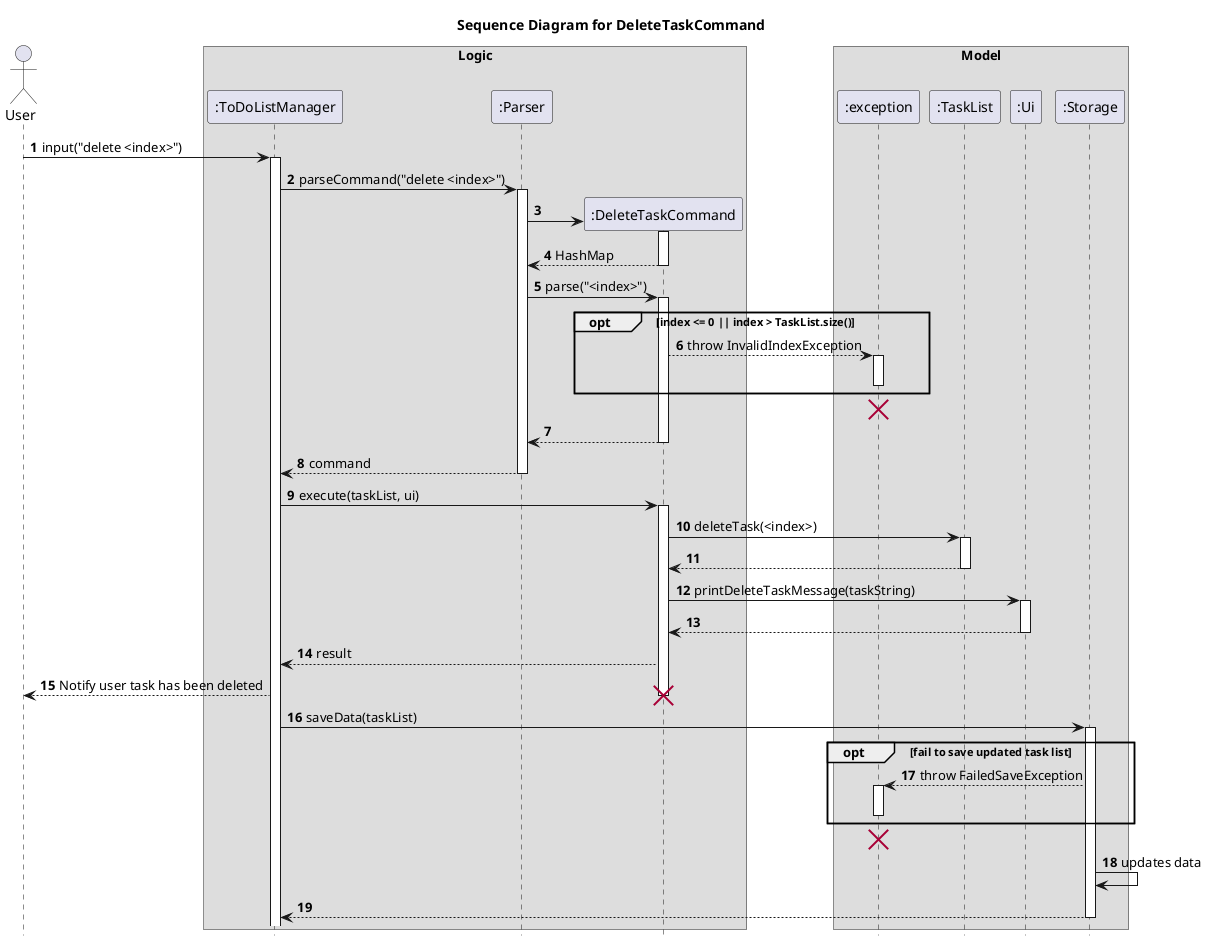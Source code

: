 @startuml

autonumber
hide footbox
title Sequence Diagram for DeleteTaskCommand

actor User

box Logic
participant ":ToDoListManager" as ToDoListManager
participant ":Parser" as Parser
participant ":DeleteTaskCommand" as DeleteTaskCommand
end box
box Model
participant ":exception" as exception
participant ":TaskList" as TaskList
participant ":Ui" as Ui
participant ":Storage" as Storage
end box

User -> ToDoListManager: input("delete <index>")
activate ToDoListManager
ToDoListManager -> Parser : parseCommand("delete <index>")
activate Parser
create DeleteTaskCommand
Parser -> DeleteTaskCommand
activate DeleteTaskCommand
DeleteTaskCommand --> Parser : HashMap
deactivate DeleteTaskCommand
Parser -> DeleteTaskCommand : parse("<index>")
activate DeleteTaskCommand
opt  index <= 0 || index > TaskList.size()
   DeleteTaskCommand --> exception : throw InvalidIndexException
   activate exception
   deactivate exception
end
destroy exception
DeleteTaskCommand --> Parser
deactivate DeleteTaskCommand
Parser --> ToDoListManager : command
deactivate Parser
ToDoListManager -> DeleteTaskCommand : execute(taskList, ui)
activate DeleteTaskCommand
DeleteTaskCommand -> TaskList: deleteTask(<index>)
activate TaskList
TaskList --> DeleteTaskCommand
deactivate TaskList
DeleteTaskCommand -> Ui : printDeleteTaskMessage(taskString)
activate Ui
Ui --> DeleteTaskCommand
deactivate Ui
DeleteTaskCommand --> ToDoListManager : result
ToDoListManager --> User : Notify user task has been deleted
deactivate DeleteTaskCommand
destroy DeleteTaskCommand
ToDoListManager ->Storage : saveData(taskList)
activate Storage
opt  fail to save updated task list
   Storage --> exception : throw FailedSaveException
   activate exception
   deactivate exception
end
destroy exception
Storage -> Storage : updates data
Storage --> ToDoListManager
deactivate Storage

@enduml